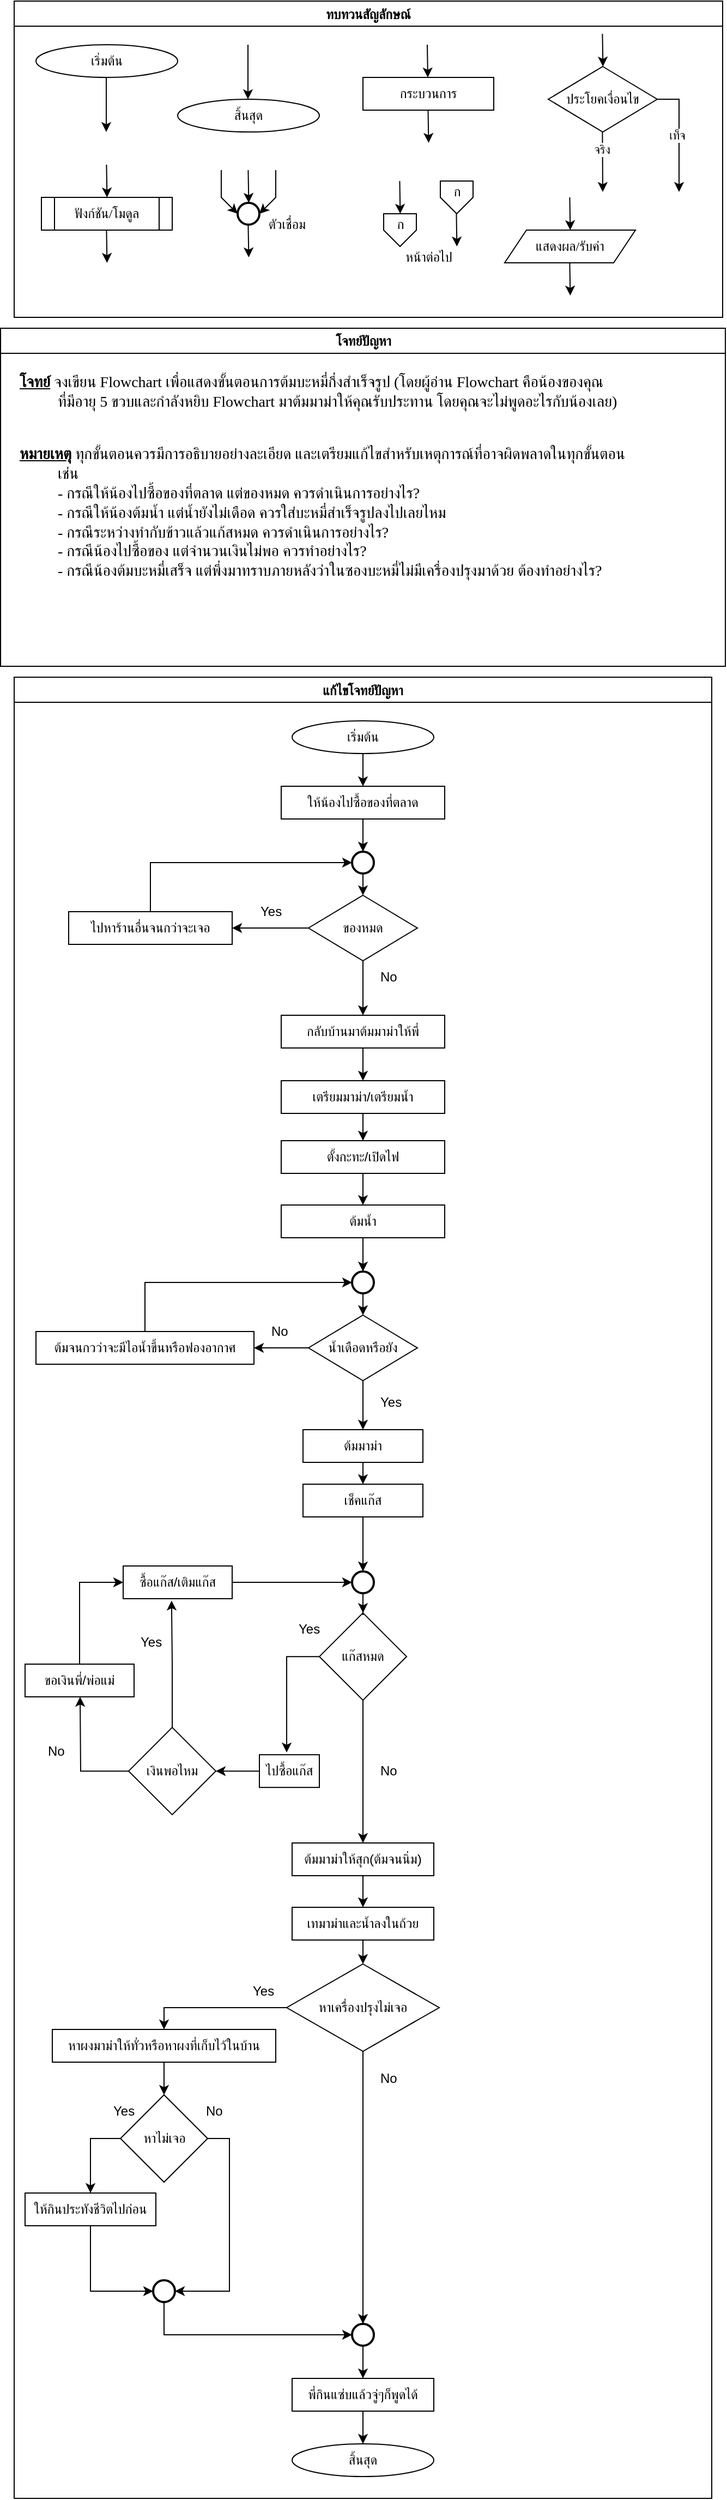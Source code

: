 <mxfile version="27.1.4">
  <diagram id="C5RBs43oDa-KdzZeNtuy" name="Page-1">
    <mxGraphModel dx="2316" dy="753" grid="1" gridSize="10" guides="1" tooltips="1" connect="1" arrows="1" fold="1" page="1" pageScale="1" pageWidth="827" pageHeight="1169" math="0" shadow="0">
      <root>
        <mxCell id="WIyWlLk6GJQsqaUBKTNV-0" />
        <mxCell id="WIyWlLk6GJQsqaUBKTNV-1" parent="WIyWlLk6GJQsqaUBKTNV-0" />
        <mxCell id="M7CGMbNuYNeq0SnUNNgH-6" value="ทบทวนสัญลักษณ์" style="swimlane;fontFamily=Sarabun;fontSource=https%3A%2F%2Ffonts.googleapis.com%2Fcss%3Ffamily%3DSarabun;" parent="WIyWlLk6GJQsqaUBKTNV-1" vertex="1">
          <mxGeometry x="-720" y="20" width="650" height="290" as="geometry" />
        </mxCell>
        <mxCell id="M7CGMbNuYNeq0SnUNNgH-2" value="&lt;font data-font-src=&quot;https://fonts.googleapis.com/css?family=Sarabun&quot; face=&quot;Sarabun&quot;&gt;เริ่มต้น&lt;/font&gt;" style="ellipse;whiteSpace=wrap;html=1;" parent="M7CGMbNuYNeq0SnUNNgH-6" vertex="1">
          <mxGeometry x="20" y="40" width="130" height="30" as="geometry" />
        </mxCell>
        <mxCell id="M7CGMbNuYNeq0SnUNNgH-5" value="" style="endArrow=classic;html=1;rounded=0;" parent="M7CGMbNuYNeq0SnUNNgH-6" edge="1">
          <mxGeometry width="50" height="50" relative="1" as="geometry">
            <mxPoint x="84.5" y="70" as="sourcePoint" />
            <mxPoint x="84.5" y="120" as="targetPoint" />
          </mxGeometry>
        </mxCell>
        <mxCell id="M7CGMbNuYNeq0SnUNNgH-3" value="&lt;font face=&quot;Sarabun&quot;&gt;สิ้นสุด&lt;/font&gt;" style="ellipse;whiteSpace=wrap;html=1;" parent="M7CGMbNuYNeq0SnUNNgH-6" vertex="1">
          <mxGeometry x="150" y="90" width="130" height="30" as="geometry" />
        </mxCell>
        <mxCell id="M7CGMbNuYNeq0SnUNNgH-4" value="" style="endArrow=classic;html=1;rounded=0;" parent="M7CGMbNuYNeq0SnUNNgH-6" edge="1">
          <mxGeometry width="50" height="50" relative="1" as="geometry">
            <mxPoint x="214.5" y="40" as="sourcePoint" />
            <mxPoint x="214.5" y="90" as="targetPoint" />
          </mxGeometry>
        </mxCell>
        <mxCell id="mvioNwK95yMqdUQ73LqQ-0" value="กระบวนการ" style="rounded=0;whiteSpace=wrap;html=1;fontFamily=Sarabun;fontSource=https%3A%2F%2Ffonts.googleapis.com%2Fcss%3Ffamily%3DSarabun;" parent="M7CGMbNuYNeq0SnUNNgH-6" vertex="1">
          <mxGeometry x="320" y="70" width="120" height="30" as="geometry" />
        </mxCell>
        <mxCell id="mvioNwK95yMqdUQ73LqQ-1" value="" style="endArrow=classic;html=1;rounded=0;" parent="M7CGMbNuYNeq0SnUNNgH-6" edge="1">
          <mxGeometry width="50" height="50" relative="1" as="geometry">
            <mxPoint x="379" y="40" as="sourcePoint" />
            <mxPoint x="379.5" y="70" as="targetPoint" />
          </mxGeometry>
        </mxCell>
        <mxCell id="mvioNwK95yMqdUQ73LqQ-2" value="" style="endArrow=classic;html=1;rounded=0;" parent="M7CGMbNuYNeq0SnUNNgH-6" edge="1">
          <mxGeometry width="50" height="50" relative="1" as="geometry">
            <mxPoint x="379.75" y="100" as="sourcePoint" />
            <mxPoint x="380.25" y="130" as="targetPoint" />
          </mxGeometry>
        </mxCell>
        <mxCell id="mvioNwK95yMqdUQ73LqQ-3" value="ประโยคเงื่อนไข" style="rhombus;whiteSpace=wrap;html=1;fontFamily=Sarabun;fontSource=https%3A%2F%2Ffonts.googleapis.com%2Fcss%3Ffamily%3DSarabun;" parent="M7CGMbNuYNeq0SnUNNgH-6" vertex="1">
          <mxGeometry x="490" y="60" width="100" height="60" as="geometry" />
        </mxCell>
        <mxCell id="mvioNwK95yMqdUQ73LqQ-4" value="" style="endArrow=classic;html=1;rounded=0;" parent="M7CGMbNuYNeq0SnUNNgH-6" edge="1">
          <mxGeometry width="50" height="50" relative="1" as="geometry">
            <mxPoint x="539.71" y="30" as="sourcePoint" />
            <mxPoint x="540.21" y="60" as="targetPoint" />
          </mxGeometry>
        </mxCell>
        <mxCell id="mvioNwK95yMqdUQ73LqQ-5" value="" style="endArrow=classic;html=1;rounded=0;" parent="M7CGMbNuYNeq0SnUNNgH-6" edge="1">
          <mxGeometry width="50" height="50" relative="1" as="geometry">
            <mxPoint x="539.71" y="120" as="sourcePoint" />
            <mxPoint x="540" y="175" as="targetPoint" />
          </mxGeometry>
        </mxCell>
        <mxCell id="mvioNwK95yMqdUQ73LqQ-7" value="จริง" style="edgeLabel;html=1;align=center;verticalAlign=middle;resizable=0;points=[];fontFamily=Sarabun;fontSource=https%3A%2F%2Ffonts.googleapis.com%2Fcss%3Ffamily%3DSarabun;" parent="mvioNwK95yMqdUQ73LqQ-5" vertex="1" connectable="0">
          <mxGeometry x="-0.414" y="-1" relative="1" as="geometry">
            <mxPoint as="offset" />
          </mxGeometry>
        </mxCell>
        <mxCell id="mvioNwK95yMqdUQ73LqQ-6" value="" style="endArrow=classic;html=1;rounded=0;exitX=1;exitY=0.5;exitDx=0;exitDy=0;" parent="M7CGMbNuYNeq0SnUNNgH-6" source="mvioNwK95yMqdUQ73LqQ-3" edge="1">
          <mxGeometry width="50" height="50" relative="1" as="geometry">
            <mxPoint x="620" y="95" as="sourcePoint" />
            <mxPoint x="610" y="175" as="targetPoint" />
            <Array as="points">
              <mxPoint x="610" y="90" />
            </Array>
          </mxGeometry>
        </mxCell>
        <mxCell id="mvioNwK95yMqdUQ73LqQ-8" value="&lt;font data-font-src=&quot;https://fonts.googleapis.com/css?family=Sarabun&quot; face=&quot;Sarabun&quot;&gt;เท็จ&lt;/font&gt;" style="edgeLabel;html=1;align=center;verticalAlign=middle;resizable=0;points=[];" parent="mvioNwK95yMqdUQ73LqQ-6" vertex="1" connectable="0">
          <mxGeometry x="-0.002" y="-2" relative="1" as="geometry">
            <mxPoint as="offset" />
          </mxGeometry>
        </mxCell>
        <mxCell id="mvioNwK95yMqdUQ73LqQ-9" value="&lt;font data-font-src=&quot;https://fonts.googleapis.com/css?family=Sarabun&quot; face=&quot;Sarabun&quot;&gt;ฟังก์ชัน/โมดูล&lt;/font&gt;" style="shape=process;whiteSpace=wrap;html=1;backgroundOutline=1;" parent="M7CGMbNuYNeq0SnUNNgH-6" vertex="1">
          <mxGeometry x="25" y="180" width="120" height="30" as="geometry" />
        </mxCell>
        <mxCell id="mvioNwK95yMqdUQ73LqQ-11" value="" style="endArrow=classic;html=1;rounded=0;" parent="M7CGMbNuYNeq0SnUNNgH-6" edge="1">
          <mxGeometry width="50" height="50" relative="1" as="geometry">
            <mxPoint x="84.71" y="150" as="sourcePoint" />
            <mxPoint x="85.21" y="180" as="targetPoint" />
          </mxGeometry>
        </mxCell>
        <mxCell id="mvioNwK95yMqdUQ73LqQ-12" value="" style="endArrow=classic;html=1;rounded=0;" parent="M7CGMbNuYNeq0SnUNNgH-6" edge="1">
          <mxGeometry width="50" height="50" relative="1" as="geometry">
            <mxPoint x="84.71" y="210" as="sourcePoint" />
            <mxPoint x="85.21" y="240" as="targetPoint" />
          </mxGeometry>
        </mxCell>
        <mxCell id="mvioNwK95yMqdUQ73LqQ-13" value="" style="strokeWidth=2;html=1;shape=mxgraph.flowchart.start_2;whiteSpace=wrap;" parent="M7CGMbNuYNeq0SnUNNgH-6" vertex="1">
          <mxGeometry x="205" y="185" width="20" height="20" as="geometry" />
        </mxCell>
        <mxCell id="mvioNwK95yMqdUQ73LqQ-16" value="" style="endArrow=classic;html=1;rounded=0;" parent="M7CGMbNuYNeq0SnUNNgH-6" edge="1">
          <mxGeometry width="50" height="50" relative="1" as="geometry">
            <mxPoint x="214.71" y="155" as="sourcePoint" />
            <mxPoint x="215.21" y="185" as="targetPoint" />
          </mxGeometry>
        </mxCell>
        <mxCell id="mvioNwK95yMqdUQ73LqQ-17" value="" style="endArrow=classic;html=1;rounded=0;entryX=0;entryY=0.5;entryDx=0;entryDy=0;entryPerimeter=0;" parent="M7CGMbNuYNeq0SnUNNgH-6" target="mvioNwK95yMqdUQ73LqQ-13" edge="1">
          <mxGeometry width="50" height="50" relative="1" as="geometry">
            <mxPoint x="190.0" y="155" as="sourcePoint" />
            <mxPoint x="190.5" y="185" as="targetPoint" />
            <Array as="points">
              <mxPoint x="190" y="180" />
            </Array>
          </mxGeometry>
        </mxCell>
        <mxCell id="mvioNwK95yMqdUQ73LqQ-18" value="" style="endArrow=classic;html=1;rounded=0;entryX=1;entryY=0.5;entryDx=0;entryDy=0;entryPerimeter=0;" parent="M7CGMbNuYNeq0SnUNNgH-6" target="mvioNwK95yMqdUQ73LqQ-13" edge="1">
          <mxGeometry width="50" height="50" relative="1" as="geometry">
            <mxPoint x="240.0" y="155" as="sourcePoint" />
            <mxPoint x="240.5" y="185" as="targetPoint" />
            <Array as="points">
              <mxPoint x="240" y="180" />
            </Array>
          </mxGeometry>
        </mxCell>
        <mxCell id="mvioNwK95yMqdUQ73LqQ-19" value="" style="endArrow=classic;html=1;rounded=0;" parent="M7CGMbNuYNeq0SnUNNgH-6" edge="1">
          <mxGeometry width="50" height="50" relative="1" as="geometry">
            <mxPoint x="214.71" y="205" as="sourcePoint" />
            <mxPoint x="215.21" y="235" as="targetPoint" />
          </mxGeometry>
        </mxCell>
        <mxCell id="mvioNwK95yMqdUQ73LqQ-20" value="&lt;font data-font-src=&quot;https://fonts.googleapis.com/css?family=Sarabun&quot; face=&quot;Sarabun&quot;&gt;ตัวเชื่อม&lt;/font&gt;" style="text;html=1;align=center;verticalAlign=middle;resizable=0;points=[];autosize=1;strokeColor=none;fillColor=none;" parent="M7CGMbNuYNeq0SnUNNgH-6" vertex="1">
          <mxGeometry x="220" y="190" width="60" height="30" as="geometry" />
        </mxCell>
        <mxCell id="mvioNwK95yMqdUQ73LqQ-25" value="" style="endArrow=classic;html=1;rounded=0;" parent="M7CGMbNuYNeq0SnUNNgH-6" edge="1">
          <mxGeometry width="50" height="50" relative="1" as="geometry">
            <mxPoint x="353.71" y="165" as="sourcePoint" />
            <mxPoint x="354.21" y="195" as="targetPoint" />
          </mxGeometry>
        </mxCell>
        <mxCell id="mvioNwK95yMqdUQ73LqQ-21" value="" style="verticalLabelPosition=bottom;verticalAlign=top;html=1;shape=offPageConnector;rounded=0;size=0.5;" parent="M7CGMbNuYNeq0SnUNNgH-6" vertex="1">
          <mxGeometry x="339" y="195" width="30" height="30" as="geometry" />
        </mxCell>
        <mxCell id="mvioNwK95yMqdUQ73LqQ-26" value="" style="endArrow=classic;html=1;rounded=0;" parent="M7CGMbNuYNeq0SnUNNgH-6" edge="1">
          <mxGeometry width="50" height="50" relative="1" as="geometry">
            <mxPoint x="405.71" y="195" as="sourcePoint" />
            <mxPoint x="406.21" y="225" as="targetPoint" />
          </mxGeometry>
        </mxCell>
        <mxCell id="mvioNwK95yMqdUQ73LqQ-27" value="" style="verticalLabelPosition=bottom;verticalAlign=top;html=1;shape=offPageConnector;rounded=0;size=0.5;" parent="M7CGMbNuYNeq0SnUNNgH-6" vertex="1">
          <mxGeometry x="391" y="165" width="30" height="30" as="geometry" />
        </mxCell>
        <mxCell id="mvioNwK95yMqdUQ73LqQ-28" value="หน้าต่อไป" style="text;html=1;align=center;verticalAlign=middle;resizable=0;points=[];autosize=1;strokeColor=none;fillColor=none;fontFamily=Sarabun;fontSource=https%3A%2F%2Ffonts.googleapis.com%2Fcss%3Ffamily%3DSarabun;" parent="M7CGMbNuYNeq0SnUNNgH-6" vertex="1">
          <mxGeometry x="345" y="220" width="70" height="30" as="geometry" />
        </mxCell>
        <mxCell id="mvioNwK95yMqdUQ73LqQ-29" value="ก" style="text;html=1;align=center;verticalAlign=middle;resizable=0;points=[];autosize=1;strokeColor=none;fillColor=none;fontFamily=Sarabun;fontSource=https%3A%2F%2Ffonts.googleapis.com%2Fcss%3Ffamily%3DSarabun;" parent="M7CGMbNuYNeq0SnUNNgH-6" vertex="1">
          <mxGeometry x="339" y="190" width="30" height="30" as="geometry" />
        </mxCell>
        <mxCell id="mvioNwK95yMqdUQ73LqQ-30" value="ก" style="text;html=1;align=center;verticalAlign=middle;resizable=0;points=[];autosize=1;strokeColor=none;fillColor=none;fontFamily=Sarabun;fontSource=https%3A%2F%2Ffonts.googleapis.com%2Fcss%3Ffamily%3DSarabun;" parent="M7CGMbNuYNeq0SnUNNgH-6" vertex="1">
          <mxGeometry x="391" y="160" width="30" height="30" as="geometry" />
        </mxCell>
        <mxCell id="mvioNwK95yMqdUQ73LqQ-32" value="แสดงผล/รับค่า" style="shape=parallelogram;perimeter=parallelogramPerimeter;whiteSpace=wrap;html=1;fixedSize=1;fontFamily=Sarabun;fontSource=https%3A%2F%2Ffonts.googleapis.com%2Fcss%3Ffamily%3DSarabun;" parent="M7CGMbNuYNeq0SnUNNgH-6" vertex="1">
          <mxGeometry x="450" y="210" width="120" height="30" as="geometry" />
        </mxCell>
        <mxCell id="mvioNwK95yMqdUQ73LqQ-33" value="" style="endArrow=classic;html=1;rounded=0;" parent="M7CGMbNuYNeq0SnUNNgH-6" edge="1">
          <mxGeometry width="50" height="50" relative="1" as="geometry">
            <mxPoint x="509.71" y="180" as="sourcePoint" />
            <mxPoint x="510.21" y="210" as="targetPoint" />
          </mxGeometry>
        </mxCell>
        <mxCell id="mvioNwK95yMqdUQ73LqQ-34" value="" style="endArrow=classic;html=1;rounded=0;" parent="M7CGMbNuYNeq0SnUNNgH-6" edge="1">
          <mxGeometry width="50" height="50" relative="1" as="geometry">
            <mxPoint x="509.71" y="240" as="sourcePoint" />
            <mxPoint x="510.21" y="270" as="targetPoint" />
          </mxGeometry>
        </mxCell>
        <mxCell id="mvioNwK95yMqdUQ73LqQ-36" value="แก้ไขโจทย์ปัญหา" style="swimlane;fontFamily=Sarabun;fontSource=https%3A%2F%2Ffonts.googleapis.com%2Fcss%3Ffamily%3DSarabun;" parent="WIyWlLk6GJQsqaUBKTNV-1" vertex="1">
          <mxGeometry x="-720" y="640" width="640" height="1670" as="geometry">
            <mxRectangle x="-720" y="640" width="120" height="30" as="alternateBounds" />
          </mxGeometry>
        </mxCell>
        <mxCell id="qrl9NL0kUgGy5YtW4LUO-10" style="edgeStyle=orthogonalEdgeStyle;rounded=0;orthogonalLoop=1;jettySize=auto;html=1;exitX=0.5;exitY=1;exitDx=0;exitDy=0;entryX=0.5;entryY=0;entryDx=0;entryDy=0;" edge="1" parent="mvioNwK95yMqdUQ73LqQ-36" source="mvioNwK95yMqdUQ73LqQ-35" target="qrl9NL0kUgGy5YtW4LUO-2">
          <mxGeometry relative="1" as="geometry" />
        </mxCell>
        <mxCell id="mvioNwK95yMqdUQ73LqQ-35" value="&lt;font data-font-src=&quot;https://fonts.googleapis.com/css?family=Sarabun&quot; face=&quot;Sarabun&quot;&gt;เริ่มต้น&lt;/font&gt;" style="ellipse;whiteSpace=wrap;html=1;" parent="mvioNwK95yMqdUQ73LqQ-36" vertex="1">
          <mxGeometry x="255" y="40" width="130" height="30" as="geometry" />
        </mxCell>
        <mxCell id="mvioNwK95yMqdUQ73LqQ-69" value="&lt;font face=&quot;Sarabun&quot;&gt;สิ้นสุด&lt;/font&gt;" style="ellipse;whiteSpace=wrap;html=1;" parent="mvioNwK95yMqdUQ73LqQ-36" vertex="1">
          <mxGeometry x="255" y="1620" width="130" height="30" as="geometry" />
        </mxCell>
        <mxCell id="qrl9NL0kUgGy5YtW4LUO-7" style="edgeStyle=orthogonalEdgeStyle;rounded=0;orthogonalLoop=1;jettySize=auto;html=1;exitX=0;exitY=0.5;exitDx=0;exitDy=0;entryX=1;entryY=0.5;entryDx=0;entryDy=0;" edge="1" parent="mvioNwK95yMqdUQ73LqQ-36" source="qrl9NL0kUgGy5YtW4LUO-1" target="qrl9NL0kUgGy5YtW4LUO-6">
          <mxGeometry relative="1" as="geometry" />
        </mxCell>
        <mxCell id="qrl9NL0kUgGy5YtW4LUO-12" style="edgeStyle=orthogonalEdgeStyle;rounded=0;orthogonalLoop=1;jettySize=auto;html=1;exitX=0.5;exitY=1;exitDx=0;exitDy=0;entryX=0.5;entryY=0;entryDx=0;entryDy=0;" edge="1" parent="mvioNwK95yMqdUQ73LqQ-36" source="qrl9NL0kUgGy5YtW4LUO-1" target="qrl9NL0kUgGy5YtW4LUO-16">
          <mxGeometry relative="1" as="geometry">
            <mxPoint x="440" y="230" as="targetPoint" />
            <mxPoint x="370" y="229.74" as="sourcePoint" />
          </mxGeometry>
        </mxCell>
        <mxCell id="qrl9NL0kUgGy5YtW4LUO-1" value="ของหมด" style="rhombus;whiteSpace=wrap;html=1;fontFamily=Sarabun;fontSource=https%3A%2F%2Ffonts.googleapis.com%2Fcss%3Ffamily%3DSarabun;" vertex="1" parent="mvioNwK95yMqdUQ73LqQ-36">
          <mxGeometry x="270" y="200" width="100" height="60" as="geometry" />
        </mxCell>
        <mxCell id="qrl9NL0kUgGy5YtW4LUO-2" value="&lt;span style=&quot;font-family: Helvetica;&quot;&gt;ให้น้องไปซื้อของที่ตลาด&lt;/span&gt;" style="rounded=0;whiteSpace=wrap;html=1;fontFamily=Sarabun;fontSource=https%3A%2F%2Ffonts.googleapis.com%2Fcss%3Ffamily%3DSarabun;" vertex="1" parent="mvioNwK95yMqdUQ73LqQ-36">
          <mxGeometry x="245" y="100" width="150" height="30" as="geometry" />
        </mxCell>
        <mxCell id="qrl9NL0kUgGy5YtW4LUO-6" value="&lt;span style=&quot;font-family: Helvetica;&quot;&gt;ไปหาร้านอื่นจนกว่าจะเจอ&lt;/span&gt;" style="rounded=0;whiteSpace=wrap;html=1;fontFamily=Sarabun;fontSource=https%3A%2F%2Ffonts.googleapis.com%2Fcss%3Ffamily%3DSarabun;" vertex="1" parent="mvioNwK95yMqdUQ73LqQ-36">
          <mxGeometry x="50" y="215" width="150" height="30" as="geometry" />
        </mxCell>
        <mxCell id="qrl9NL0kUgGy5YtW4LUO-11" style="edgeStyle=orthogonalEdgeStyle;rounded=0;orthogonalLoop=1;jettySize=auto;html=1;exitX=0.5;exitY=1;exitDx=0;exitDy=0;exitPerimeter=0;entryX=0.5;entryY=0;entryDx=0;entryDy=0;" edge="1" parent="mvioNwK95yMqdUQ73LqQ-36" source="qrl9NL0kUgGy5YtW4LUO-4" target="qrl9NL0kUgGy5YtW4LUO-1">
          <mxGeometry relative="1" as="geometry" />
        </mxCell>
        <mxCell id="qrl9NL0kUgGy5YtW4LUO-4" value="" style="strokeWidth=2;html=1;shape=mxgraph.flowchart.start_2;whiteSpace=wrap;" vertex="1" parent="mvioNwK95yMqdUQ73LqQ-36">
          <mxGeometry x="310" y="160" width="20" height="20" as="geometry" />
        </mxCell>
        <mxCell id="qrl9NL0kUgGy5YtW4LUO-8" style="edgeStyle=orthogonalEdgeStyle;rounded=0;orthogonalLoop=1;jettySize=auto;html=1;exitX=0.5;exitY=0;exitDx=0;exitDy=0;entryX=0;entryY=0.5;entryDx=0;entryDy=0;entryPerimeter=0;" edge="1" parent="mvioNwK95yMqdUQ73LqQ-36" source="qrl9NL0kUgGy5YtW4LUO-6" target="qrl9NL0kUgGy5YtW4LUO-4">
          <mxGeometry relative="1" as="geometry" />
        </mxCell>
        <mxCell id="qrl9NL0kUgGy5YtW4LUO-9" style="edgeStyle=orthogonalEdgeStyle;rounded=0;orthogonalLoop=1;jettySize=auto;html=1;exitX=0.5;exitY=1;exitDx=0;exitDy=0;entryX=0.5;entryY=0;entryDx=0;entryDy=0;entryPerimeter=0;" edge="1" parent="mvioNwK95yMqdUQ73LqQ-36" source="qrl9NL0kUgGy5YtW4LUO-2" target="qrl9NL0kUgGy5YtW4LUO-4">
          <mxGeometry relative="1" as="geometry" />
        </mxCell>
        <mxCell id="qrl9NL0kUgGy5YtW4LUO-13" value="Yes" style="text;strokeColor=none;fillColor=none;align=left;verticalAlign=middle;spacingLeft=4;spacingRight=4;overflow=hidden;points=[[0,0.5],[1,0.5]];portConstraint=eastwest;rotatable=0;whiteSpace=wrap;html=1;" vertex="1" parent="mvioNwK95yMqdUQ73LqQ-36">
          <mxGeometry x="220" y="200" width="80" height="30" as="geometry" />
        </mxCell>
        <mxCell id="qrl9NL0kUgGy5YtW4LUO-14" value="No" style="text;strokeColor=none;fillColor=none;align=left;verticalAlign=middle;spacingLeft=4;spacingRight=4;overflow=hidden;points=[[0,0.5],[1,0.5]];portConstraint=eastwest;rotatable=0;whiteSpace=wrap;html=1;" vertex="1" parent="mvioNwK95yMqdUQ73LqQ-36">
          <mxGeometry x="330" y="260" width="80" height="30" as="geometry" />
        </mxCell>
        <mxCell id="qrl9NL0kUgGy5YtW4LUO-43" style="edgeStyle=orthogonalEdgeStyle;rounded=0;orthogonalLoop=1;jettySize=auto;html=1;entryX=0.5;entryY=0;entryDx=0;entryDy=0;" edge="1" parent="mvioNwK95yMqdUQ73LqQ-36" source="qrl9NL0kUgGy5YtW4LUO-16" target="qrl9NL0kUgGy5YtW4LUO-20">
          <mxGeometry relative="1" as="geometry" />
        </mxCell>
        <mxCell id="qrl9NL0kUgGy5YtW4LUO-16" value="&lt;font face=&quot;Helvetica&quot;&gt;กลับบ้านมาต้มมาม่าให้พี่&lt;/font&gt;" style="rounded=0;whiteSpace=wrap;html=1;fontFamily=Sarabun;fontSource=https%3A%2F%2Ffonts.googleapis.com%2Fcss%3Ffamily%3DSarabun;" vertex="1" parent="mvioNwK95yMqdUQ73LqQ-36">
          <mxGeometry x="245" y="310" width="150" height="30" as="geometry" />
        </mxCell>
        <mxCell id="qrl9NL0kUgGy5YtW4LUO-27" style="edgeStyle=orthogonalEdgeStyle;rounded=0;orthogonalLoop=1;jettySize=auto;html=1;exitX=0.5;exitY=1;exitDx=0;exitDy=0;entryX=0.5;entryY=0;entryDx=0;entryDy=0;" edge="1" parent="mvioNwK95yMqdUQ73LqQ-36" source="qrl9NL0kUgGy5YtW4LUO-20" target="qrl9NL0kUgGy5YtW4LUO-22">
          <mxGeometry relative="1" as="geometry">
            <mxPoint x="320" y="420" as="targetPoint" />
          </mxGeometry>
        </mxCell>
        <mxCell id="qrl9NL0kUgGy5YtW4LUO-20" value="&lt;span style=&quot;font-family: Helvetica;&quot;&gt;เตรียมมาม่า/&lt;/span&gt;&lt;span style=&quot;font-family: Helvetica;&quot;&gt;เตรียมน้ำ&lt;/span&gt;" style="rounded=0;whiteSpace=wrap;html=1;fontFamily=Sarabun;fontSource=https%3A%2F%2Ffonts.googleapis.com%2Fcss%3Ffamily%3DSarabun;" vertex="1" parent="mvioNwK95yMqdUQ73LqQ-36">
          <mxGeometry x="245" y="370" width="150" height="30" as="geometry" />
        </mxCell>
        <mxCell id="qrl9NL0kUgGy5YtW4LUO-29" style="edgeStyle=orthogonalEdgeStyle;rounded=0;orthogonalLoop=1;jettySize=auto;html=1;entryX=0.5;entryY=0;entryDx=0;entryDy=0;" edge="1" parent="mvioNwK95yMqdUQ73LqQ-36" source="qrl9NL0kUgGy5YtW4LUO-22">
          <mxGeometry relative="1" as="geometry">
            <mxPoint x="320" y="484" as="targetPoint" />
          </mxGeometry>
        </mxCell>
        <mxCell id="qrl9NL0kUgGy5YtW4LUO-22" value="&lt;span style=&quot;font-family: Helvetica;&quot;&gt;ตั้งกะทะ/&lt;/span&gt;&lt;span style=&quot;font-family: Helvetica;&quot;&gt;เปิดไฟ&lt;/span&gt;" style="rounded=0;whiteSpace=wrap;html=1;fontFamily=Sarabun;fontSource=https%3A%2F%2Ffonts.googleapis.com%2Fcss%3Ffamily%3DSarabun;" vertex="1" parent="mvioNwK95yMqdUQ73LqQ-36">
          <mxGeometry x="245" y="425" width="150" height="30" as="geometry" />
        </mxCell>
        <mxCell id="qrl9NL0kUgGy5YtW4LUO-40" style="edgeStyle=orthogonalEdgeStyle;rounded=0;orthogonalLoop=1;jettySize=auto;html=1;entryX=1;entryY=0.5;entryDx=0;entryDy=0;" edge="1" parent="mvioNwK95yMqdUQ73LqQ-36" source="qrl9NL0kUgGy5YtW4LUO-24" target="qrl9NL0kUgGy5YtW4LUO-39">
          <mxGeometry relative="1" as="geometry" />
        </mxCell>
        <mxCell id="qrl9NL0kUgGy5YtW4LUO-45" style="edgeStyle=orthogonalEdgeStyle;rounded=0;orthogonalLoop=1;jettySize=auto;html=1;exitX=0.5;exitY=1;exitDx=0;exitDy=0;entryX=0.5;entryY=0;entryDx=0;entryDy=0;" edge="1" parent="mvioNwK95yMqdUQ73LqQ-36" source="qrl9NL0kUgGy5YtW4LUO-24" target="qrl9NL0kUgGy5YtW4LUO-44">
          <mxGeometry relative="1" as="geometry" />
        </mxCell>
        <mxCell id="qrl9NL0kUgGy5YtW4LUO-24" value="น้ำเดือดหรือยัง" style="rhombus;whiteSpace=wrap;html=1;fontFamily=Sarabun;fontSource=https%3A%2F%2Ffonts.googleapis.com%2Fcss%3Ffamily%3DSarabun;" vertex="1" parent="mvioNwK95yMqdUQ73LqQ-36">
          <mxGeometry x="270" y="585" width="100" height="60" as="geometry" />
        </mxCell>
        <mxCell id="qrl9NL0kUgGy5YtW4LUO-25" value="&lt;span style=&quot;font-family: Helvetica;&quot;&gt;ต้มน้ำ&lt;/span&gt;" style="rounded=0;whiteSpace=wrap;html=1;fontFamily=Sarabun;fontSource=https%3A%2F%2Ffonts.googleapis.com%2Fcss%3Ffamily%3DSarabun;" vertex="1" parent="mvioNwK95yMqdUQ73LqQ-36">
          <mxGeometry x="245" y="484" width="150" height="30" as="geometry" />
        </mxCell>
        <mxCell id="qrl9NL0kUgGy5YtW4LUO-34" style="edgeStyle=orthogonalEdgeStyle;rounded=0;orthogonalLoop=1;jettySize=auto;html=1;exitX=0.5;exitY=1;exitDx=0;exitDy=0;exitPerimeter=0;entryX=0.5;entryY=0;entryDx=0;entryDy=0;" edge="1" parent="mvioNwK95yMqdUQ73LqQ-36" source="qrl9NL0kUgGy5YtW4LUO-32" target="qrl9NL0kUgGy5YtW4LUO-24">
          <mxGeometry relative="1" as="geometry" />
        </mxCell>
        <mxCell id="qrl9NL0kUgGy5YtW4LUO-32" value="" style="strokeWidth=2;html=1;shape=mxgraph.flowchart.start_2;whiteSpace=wrap;" vertex="1" parent="mvioNwK95yMqdUQ73LqQ-36">
          <mxGeometry x="310" y="545" width="20" height="20" as="geometry" />
        </mxCell>
        <mxCell id="qrl9NL0kUgGy5YtW4LUO-33" style="edgeStyle=orthogonalEdgeStyle;rounded=0;orthogonalLoop=1;jettySize=auto;html=1;exitX=0.5;exitY=1;exitDx=0;exitDy=0;entryX=0.5;entryY=0;entryDx=0;entryDy=0;entryPerimeter=0;" edge="1" parent="mvioNwK95yMqdUQ73LqQ-36" source="qrl9NL0kUgGy5YtW4LUO-25" target="qrl9NL0kUgGy5YtW4LUO-32">
          <mxGeometry relative="1" as="geometry" />
        </mxCell>
        <mxCell id="qrl9NL0kUgGy5YtW4LUO-36" value="No" style="text;strokeColor=none;fillColor=none;align=left;verticalAlign=middle;spacingLeft=4;spacingRight=4;overflow=hidden;points=[[0,0.5],[1,0.5]];portConstraint=eastwest;rotatable=0;whiteSpace=wrap;html=1;" vertex="1" parent="mvioNwK95yMqdUQ73LqQ-36">
          <mxGeometry x="230" y="585" width="80" height="30" as="geometry" />
        </mxCell>
        <mxCell id="qrl9NL0kUgGy5YtW4LUO-41" style="edgeStyle=orthogonalEdgeStyle;rounded=0;orthogonalLoop=1;jettySize=auto;html=1;entryX=0;entryY=0.5;entryDx=0;entryDy=0;entryPerimeter=0;" edge="1" parent="mvioNwK95yMqdUQ73LqQ-36" source="qrl9NL0kUgGy5YtW4LUO-39" target="qrl9NL0kUgGy5YtW4LUO-32">
          <mxGeometry relative="1" as="geometry">
            <mxPoint x="120" y="580" as="targetPoint" />
            <Array as="points">
              <mxPoint x="120" y="600" />
            </Array>
          </mxGeometry>
        </mxCell>
        <mxCell id="qrl9NL0kUgGy5YtW4LUO-39" value="&lt;span style=&quot;font-family: Helvetica;&quot;&gt;ต้มจนกวว่าจะมีไอน้ำขึ้นหรือฟองอากาศ&lt;/span&gt;" style="rounded=0;whiteSpace=wrap;html=1;fontFamily=Sarabun;fontSource=https%3A%2F%2Ffonts.googleapis.com%2Fcss%3Ffamily%3DSarabun;" vertex="1" parent="mvioNwK95yMqdUQ73LqQ-36">
          <mxGeometry x="20" y="600" width="200" height="30" as="geometry" />
        </mxCell>
        <mxCell id="qrl9NL0kUgGy5YtW4LUO-37" value="Yes" style="text;strokeColor=none;fillColor=none;align=left;verticalAlign=middle;spacingLeft=4;spacingRight=4;overflow=hidden;points=[[0,0.5],[1,0.5]];portConstraint=eastwest;rotatable=0;whiteSpace=wrap;html=1;" vertex="1" parent="mvioNwK95yMqdUQ73LqQ-36">
          <mxGeometry x="330" y="650" width="80" height="30" as="geometry" />
        </mxCell>
        <mxCell id="qrl9NL0kUgGy5YtW4LUO-44" value="&lt;span style=&quot;font-family: Helvetica;&quot;&gt;ต้มมาม่า&lt;/span&gt;" style="rounded=0;whiteSpace=wrap;html=1;fontFamily=Sarabun;fontSource=https%3A%2F%2Ffonts.googleapis.com%2Fcss%3Ffamily%3DSarabun;" vertex="1" parent="mvioNwK95yMqdUQ73LqQ-36">
          <mxGeometry x="265" y="690" width="110" height="30" as="geometry" />
        </mxCell>
        <mxCell id="qrl9NL0kUgGy5YtW4LUO-50" style="edgeStyle=orthogonalEdgeStyle;rounded=0;orthogonalLoop=1;jettySize=auto;html=1;entryX=0.5;entryY=0;entryDx=0;entryDy=0;entryPerimeter=0;" edge="1" parent="mvioNwK95yMqdUQ73LqQ-36" source="qrl9NL0kUgGy5YtW4LUO-44">
          <mxGeometry relative="1" as="geometry">
            <mxPoint x="320" y="740" as="targetPoint" />
          </mxGeometry>
        </mxCell>
        <mxCell id="qrl9NL0kUgGy5YtW4LUO-83" style="edgeStyle=orthogonalEdgeStyle;rounded=0;orthogonalLoop=1;jettySize=auto;html=1;entryX=1;entryY=0.5;entryDx=0;entryDy=0;" edge="1" parent="mvioNwK95yMqdUQ73LqQ-36" source="qrl9NL0kUgGy5YtW4LUO-53" target="qrl9NL0kUgGy5YtW4LUO-55">
          <mxGeometry relative="1" as="geometry" />
        </mxCell>
        <mxCell id="qrl9NL0kUgGy5YtW4LUO-53" value="&lt;span style=&quot;font-family: Helvetica;&quot;&gt;ไปซื้อแก๊ส&lt;/span&gt;" style="rounded=0;whiteSpace=wrap;html=1;fontFamily=Sarabun;fontSource=https%3A%2F%2Ffonts.googleapis.com%2Fcss%3Ffamily%3DSarabun;" vertex="1" parent="mvioNwK95yMqdUQ73LqQ-36">
          <mxGeometry x="225" y="988.08" width="55" height="30" as="geometry" />
        </mxCell>
        <mxCell id="qrl9NL0kUgGy5YtW4LUO-55" value="เงินพอไหม" style="rhombus;whiteSpace=wrap;html=1;" vertex="1" parent="mvioNwK95yMqdUQ73LqQ-36">
          <mxGeometry x="105" y="963.08" width="80" height="80" as="geometry" />
        </mxCell>
        <mxCell id="qrl9NL0kUgGy5YtW4LUO-60" value="Yes" style="text;strokeColor=none;fillColor=none;align=left;verticalAlign=middle;spacingLeft=4;spacingRight=4;overflow=hidden;points=[[0,0.5],[1,0.5]];portConstraint=eastwest;rotatable=0;whiteSpace=wrap;html=1;" vertex="1" parent="mvioNwK95yMqdUQ73LqQ-36">
          <mxGeometry x="110" y="870" width="80" height="30" as="geometry" />
        </mxCell>
        <mxCell id="qrl9NL0kUgGy5YtW4LUO-61" value="No" style="text;strokeColor=none;fillColor=none;align=left;verticalAlign=middle;spacingLeft=4;spacingRight=4;overflow=hidden;points=[[0,0.5],[1,0.5]];portConstraint=eastwest;rotatable=0;whiteSpace=wrap;html=1;" vertex="1" parent="mvioNwK95yMqdUQ73LqQ-36">
          <mxGeometry x="25" y="970" width="80" height="30" as="geometry" />
        </mxCell>
        <mxCell id="qrl9NL0kUgGy5YtW4LUO-68" style="edgeStyle=orthogonalEdgeStyle;rounded=0;orthogonalLoop=1;jettySize=auto;html=1;entryX=0;entryY=0.5;entryDx=0;entryDy=0;" edge="1" parent="mvioNwK95yMqdUQ73LqQ-36" source="qrl9NL0kUgGy5YtW4LUO-63" target="qrl9NL0kUgGy5YtW4LUO-66">
          <mxGeometry relative="1" as="geometry" />
        </mxCell>
        <mxCell id="qrl9NL0kUgGy5YtW4LUO-63" value="&lt;span style=&quot;font-family: Helvetica;&quot;&gt;ขอเงินพี่/พ่อแม่&lt;/span&gt;" style="rounded=0;whiteSpace=wrap;html=1;fontFamily=Sarabun;fontSource=https%3A%2F%2Ffonts.googleapis.com%2Fcss%3Ffamily%3DSarabun;" vertex="1" parent="mvioNwK95yMqdUQ73LqQ-36">
          <mxGeometry x="10" y="905" width="100" height="30" as="geometry" />
        </mxCell>
        <mxCell id="qrl9NL0kUgGy5YtW4LUO-64" style="edgeStyle=orthogonalEdgeStyle;rounded=0;orthogonalLoop=1;jettySize=auto;html=1;exitX=0;exitY=0.5;exitDx=0;exitDy=0;entryX=0.405;entryY=1.064;entryDx=0;entryDy=0;entryPerimeter=0;" edge="1" parent="mvioNwK95yMqdUQ73LqQ-36" source="qrl9NL0kUgGy5YtW4LUO-55">
          <mxGeometry relative="1" as="geometry">
            <mxPoint x="60.5" y="935.0" as="targetPoint" />
          </mxGeometry>
        </mxCell>
        <mxCell id="qrl9NL0kUgGy5YtW4LUO-66" value="&lt;span style=&quot;font-family: Helvetica;&quot;&gt;ซื้อแก๊ส/เติมแก๊ส&lt;/span&gt;" style="rounded=0;whiteSpace=wrap;html=1;fontFamily=Sarabun;fontSource=https%3A%2F%2Ffonts.googleapis.com%2Fcss%3Ffamily%3DSarabun;" vertex="1" parent="mvioNwK95yMqdUQ73LqQ-36">
          <mxGeometry x="100" y="815" width="100" height="30" as="geometry" />
        </mxCell>
        <mxCell id="qrl9NL0kUgGy5YtW4LUO-67" style="edgeStyle=orthogonalEdgeStyle;rounded=0;orthogonalLoop=1;jettySize=auto;html=1;entryX=0.444;entryY=1.058;entryDx=0;entryDy=0;entryPerimeter=0;" edge="1" parent="mvioNwK95yMqdUQ73LqQ-36" source="qrl9NL0kUgGy5YtW4LUO-55" target="qrl9NL0kUgGy5YtW4LUO-66">
          <mxGeometry relative="1" as="geometry" />
        </mxCell>
        <mxCell id="qrl9NL0kUgGy5YtW4LUO-73" value="&lt;span style=&quot;font-family: Helvetica;&quot;&gt;เช็คแก๊ส&lt;/span&gt;" style="rounded=0;whiteSpace=wrap;html=1;fontFamily=Sarabun;fontSource=https%3A%2F%2Ffonts.googleapis.com%2Fcss%3Ffamily%3DSarabun;" vertex="1" parent="mvioNwK95yMqdUQ73LqQ-36">
          <mxGeometry x="265" y="740" width="110" height="30" as="geometry" />
        </mxCell>
        <mxCell id="qrl9NL0kUgGy5YtW4LUO-82" style="edgeStyle=orthogonalEdgeStyle;rounded=0;orthogonalLoop=1;jettySize=auto;html=1;" edge="1" parent="mvioNwK95yMqdUQ73LqQ-36" source="qrl9NL0kUgGy5YtW4LUO-74">
          <mxGeometry relative="1" as="geometry">
            <mxPoint x="250" y="986" as="targetPoint" />
            <Array as="points">
              <mxPoint x="250" y="898" />
              <mxPoint x="250" y="986" />
            </Array>
          </mxGeometry>
        </mxCell>
        <mxCell id="qrl9NL0kUgGy5YtW4LUO-87" style="edgeStyle=orthogonalEdgeStyle;rounded=0;orthogonalLoop=1;jettySize=auto;html=1;entryX=0.5;entryY=0;entryDx=0;entryDy=0;" edge="1" parent="mvioNwK95yMqdUQ73LqQ-36" source="qrl9NL0kUgGy5YtW4LUO-74" target="qrl9NL0kUgGy5YtW4LUO-84">
          <mxGeometry relative="1" as="geometry">
            <mxPoint x="490" y="898.08" as="targetPoint" />
          </mxGeometry>
        </mxCell>
        <mxCell id="qrl9NL0kUgGy5YtW4LUO-74" value="แก๊สหมด" style="rhombus;whiteSpace=wrap;html=1;" vertex="1" parent="mvioNwK95yMqdUQ73LqQ-36">
          <mxGeometry x="280" y="858.08" width="80" height="80" as="geometry" />
        </mxCell>
        <mxCell id="qrl9NL0kUgGy5YtW4LUO-79" value="Yes" style="text;strokeColor=none;fillColor=none;align=left;verticalAlign=middle;spacingLeft=4;spacingRight=4;overflow=hidden;points=[[0,0.5],[1,0.5]];portConstraint=eastwest;rotatable=0;whiteSpace=wrap;html=1;" vertex="1" parent="mvioNwK95yMqdUQ73LqQ-36">
          <mxGeometry x="255" y="858.08" width="80" height="30" as="geometry" />
        </mxCell>
        <mxCell id="qrl9NL0kUgGy5YtW4LUO-91" style="edgeStyle=orthogonalEdgeStyle;rounded=0;orthogonalLoop=1;jettySize=auto;html=1;entryX=0.5;entryY=0;entryDx=0;entryDy=0;" edge="1" parent="mvioNwK95yMqdUQ73LqQ-36" source="qrl9NL0kUgGy5YtW4LUO-84" target="qrl9NL0kUgGy5YtW4LUO-90">
          <mxGeometry relative="1" as="geometry" />
        </mxCell>
        <mxCell id="qrl9NL0kUgGy5YtW4LUO-84" value="&lt;span style=&quot;font-family: Helvetica;&quot;&gt;ต้มมาม่าให้สุก(ต้มจนนิ่ม)&lt;/span&gt;" style="rounded=0;whiteSpace=wrap;html=1;fontFamily=Sarabun;fontSource=https%3A%2F%2Ffonts.googleapis.com%2Fcss%3Ffamily%3DSarabun;" vertex="1" parent="mvioNwK95yMqdUQ73LqQ-36">
          <mxGeometry x="255" y="1069" width="130" height="30" as="geometry" />
        </mxCell>
        <mxCell id="qrl9NL0kUgGy5YtW4LUO-88" value="No" style="text;strokeColor=none;fillColor=none;align=left;verticalAlign=middle;spacingLeft=4;spacingRight=4;overflow=hidden;points=[[0,0.5],[1,0.5]];portConstraint=eastwest;rotatable=0;whiteSpace=wrap;html=1;" vertex="1" parent="mvioNwK95yMqdUQ73LqQ-36">
          <mxGeometry x="330" y="988.08" width="80" height="30" as="geometry" />
        </mxCell>
        <mxCell id="qrl9NL0kUgGy5YtW4LUO-100" style="edgeStyle=orthogonalEdgeStyle;rounded=0;orthogonalLoop=1;jettySize=auto;html=1;exitX=0.5;exitY=1;exitDx=0;exitDy=0;entryX=0.5;entryY=0;entryDx=0;entryDy=0;" edge="1" parent="mvioNwK95yMqdUQ73LqQ-36" source="qrl9NL0kUgGy5YtW4LUO-90" target="qrl9NL0kUgGy5YtW4LUO-92">
          <mxGeometry relative="1" as="geometry" />
        </mxCell>
        <mxCell id="qrl9NL0kUgGy5YtW4LUO-90" value="&lt;span style=&quot;font-family: Helvetica;&quot;&gt;เทมาม่าและน้ำลงในถ้วย&lt;/span&gt;" style="rounded=0;whiteSpace=wrap;html=1;fontFamily=Sarabun;fontSource=https%3A%2F%2Ffonts.googleapis.com%2Fcss%3Ffamily%3DSarabun;" vertex="1" parent="mvioNwK95yMqdUQ73LqQ-36">
          <mxGeometry x="255" y="1128" width="130" height="30" as="geometry" />
        </mxCell>
        <mxCell id="qrl9NL0kUgGy5YtW4LUO-105" style="edgeStyle=orthogonalEdgeStyle;rounded=0;orthogonalLoop=1;jettySize=auto;html=1;exitX=0;exitY=0.5;exitDx=0;exitDy=0;entryX=0.5;entryY=0;entryDx=0;entryDy=0;" edge="1" parent="mvioNwK95yMqdUQ73LqQ-36" source="qrl9NL0kUgGy5YtW4LUO-92" target="qrl9NL0kUgGy5YtW4LUO-104">
          <mxGeometry relative="1" as="geometry" />
        </mxCell>
        <mxCell id="qrl9NL0kUgGy5YtW4LUO-92" value="หาเครื่องปรุงไม่เจอ" style="rhombus;whiteSpace=wrap;html=1;" vertex="1" parent="mvioNwK95yMqdUQ73LqQ-36">
          <mxGeometry x="250" y="1180" width="140" height="80" as="geometry" />
        </mxCell>
        <mxCell id="qrl9NL0kUgGy5YtW4LUO-96" style="edgeStyle=orthogonalEdgeStyle;rounded=0;orthogonalLoop=1;jettySize=auto;html=1;entryX=0.5;entryY=0;entryDx=0;entryDy=0;" edge="1" parent="mvioNwK95yMqdUQ73LqQ-36" source="qrl9NL0kUgGy5YtW4LUO-93" target="qrl9NL0kUgGy5YtW4LUO-95">
          <mxGeometry relative="1" as="geometry" />
        </mxCell>
        <mxCell id="qrl9NL0kUgGy5YtW4LUO-93" value="" style="strokeWidth=2;html=1;shape=mxgraph.flowchart.start_2;whiteSpace=wrap;" vertex="1" parent="mvioNwK95yMqdUQ73LqQ-36">
          <mxGeometry x="310" y="1510" width="20" height="20" as="geometry" />
        </mxCell>
        <mxCell id="qrl9NL0kUgGy5YtW4LUO-97" style="edgeStyle=orthogonalEdgeStyle;rounded=0;orthogonalLoop=1;jettySize=auto;html=1;" edge="1" parent="mvioNwK95yMqdUQ73LqQ-36" source="qrl9NL0kUgGy5YtW4LUO-95" target="mvioNwK95yMqdUQ73LqQ-69">
          <mxGeometry relative="1" as="geometry" />
        </mxCell>
        <mxCell id="qrl9NL0kUgGy5YtW4LUO-95" value="&lt;span style=&quot;font-family: Helvetica;&quot;&gt;พี่กินแซ่บแล้วจู่ๆก็พูดได้&lt;/span&gt;" style="rounded=0;whiteSpace=wrap;html=1;fontFamily=Sarabun;fontSource=https%3A%2F%2Ffonts.googleapis.com%2Fcss%3Ffamily%3DSarabun;" vertex="1" parent="mvioNwK95yMqdUQ73LqQ-36">
          <mxGeometry x="255" y="1560" width="130" height="30" as="geometry" />
        </mxCell>
        <mxCell id="qrl9NL0kUgGy5YtW4LUO-98" style="edgeStyle=orthogonalEdgeStyle;rounded=0;orthogonalLoop=1;jettySize=auto;html=1;entryX=0.5;entryY=0;entryDx=0;entryDy=0;entryPerimeter=0;" edge="1" parent="mvioNwK95yMqdUQ73LqQ-36" source="qrl9NL0kUgGy5YtW4LUO-92" target="qrl9NL0kUgGy5YtW4LUO-93">
          <mxGeometry relative="1" as="geometry" />
        </mxCell>
        <mxCell id="qrl9NL0kUgGy5YtW4LUO-101" value="No" style="text;strokeColor=none;fillColor=none;align=left;verticalAlign=middle;spacingLeft=4;spacingRight=4;overflow=hidden;points=[[0,0.5],[1,0.5]];portConstraint=eastwest;rotatable=0;whiteSpace=wrap;html=1;" vertex="1" parent="mvioNwK95yMqdUQ73LqQ-36">
          <mxGeometry x="330" y="1270" width="80" height="30" as="geometry" />
        </mxCell>
        <mxCell id="qrl9NL0kUgGy5YtW4LUO-102" value="Yes" style="text;strokeColor=none;fillColor=none;align=left;verticalAlign=middle;spacingLeft=4;spacingRight=4;overflow=hidden;points=[[0,0.5],[1,0.5]];portConstraint=eastwest;rotatable=0;whiteSpace=wrap;html=1;" vertex="1" parent="mvioNwK95yMqdUQ73LqQ-36">
          <mxGeometry x="212.5" y="1190" width="80" height="30" as="geometry" />
        </mxCell>
        <mxCell id="qrl9NL0kUgGy5YtW4LUO-109" style="edgeStyle=orthogonalEdgeStyle;rounded=0;orthogonalLoop=1;jettySize=auto;html=1;entryX=0.5;entryY=0;entryDx=0;entryDy=0;" edge="1" parent="mvioNwK95yMqdUQ73LqQ-36" source="qrl9NL0kUgGy5YtW4LUO-104" target="qrl9NL0kUgGy5YtW4LUO-108">
          <mxGeometry relative="1" as="geometry" />
        </mxCell>
        <mxCell id="qrl9NL0kUgGy5YtW4LUO-104" value="&lt;span style=&quot;font-family: Helvetica;&quot;&gt;หาผงมาม่าให้ทั่วหรือหาผงที่เก็บไว้ในบ้าน&lt;/span&gt;" style="rounded=0;whiteSpace=wrap;html=1;fontFamily=Sarabun;fontSource=https%3A%2F%2Ffonts.googleapis.com%2Fcss%3Ffamily%3DSarabun;" vertex="1" parent="mvioNwK95yMqdUQ73LqQ-36">
          <mxGeometry x="35" y="1240" width="205" height="30" as="geometry" />
        </mxCell>
        <mxCell id="qrl9NL0kUgGy5YtW4LUO-106" value="" style="strokeWidth=2;html=1;shape=mxgraph.flowchart.start_2;whiteSpace=wrap;" vertex="1" parent="mvioNwK95yMqdUQ73LqQ-36">
          <mxGeometry x="127.5" y="1470" width="20" height="20" as="geometry" />
        </mxCell>
        <mxCell id="qrl9NL0kUgGy5YtW4LUO-118" style="edgeStyle=orthogonalEdgeStyle;rounded=0;orthogonalLoop=1;jettySize=auto;html=1;exitX=0;exitY=0.5;exitDx=0;exitDy=0;" edge="1" parent="mvioNwK95yMqdUQ73LqQ-36" source="qrl9NL0kUgGy5YtW4LUO-108" target="qrl9NL0kUgGy5YtW4LUO-117">
          <mxGeometry relative="1" as="geometry" />
        </mxCell>
        <mxCell id="qrl9NL0kUgGy5YtW4LUO-108" value="หาไม่เจอ" style="rhombus;whiteSpace=wrap;html=1;" vertex="1" parent="mvioNwK95yMqdUQ73LqQ-36">
          <mxGeometry x="97.5" y="1300" width="80" height="80" as="geometry" />
        </mxCell>
        <mxCell id="qrl9NL0kUgGy5YtW4LUO-111" value="Yes" style="text;strokeColor=none;fillColor=none;align=left;verticalAlign=middle;spacingLeft=4;spacingRight=4;overflow=hidden;points=[[0,0.5],[1,0.5]];portConstraint=eastwest;rotatable=0;whiteSpace=wrap;html=1;" vertex="1" parent="mvioNwK95yMqdUQ73LqQ-36">
          <mxGeometry x="85" y="1300" width="80" height="30" as="geometry" />
        </mxCell>
        <mxCell id="qrl9NL0kUgGy5YtW4LUO-112" value="No" style="text;strokeColor=none;fillColor=none;align=left;verticalAlign=middle;spacingLeft=4;spacingRight=4;overflow=hidden;points=[[0,0.5],[1,0.5]];portConstraint=eastwest;rotatable=0;whiteSpace=wrap;html=1;" vertex="1" parent="mvioNwK95yMqdUQ73LqQ-36">
          <mxGeometry x="170" y="1300" width="80" height="30" as="geometry" />
        </mxCell>
        <mxCell id="qrl9NL0kUgGy5YtW4LUO-114" style="edgeStyle=orthogonalEdgeStyle;rounded=0;orthogonalLoop=1;jettySize=auto;html=1;exitX=1;exitY=0.5;exitDx=0;exitDy=0;entryX=1;entryY=0.5;entryDx=0;entryDy=0;entryPerimeter=0;" edge="1" parent="mvioNwK95yMqdUQ73LqQ-36" source="qrl9NL0kUgGy5YtW4LUO-108" target="qrl9NL0kUgGy5YtW4LUO-106">
          <mxGeometry relative="1" as="geometry" />
        </mxCell>
        <mxCell id="qrl9NL0kUgGy5YtW4LUO-116" style="edgeStyle=orthogonalEdgeStyle;rounded=0;orthogonalLoop=1;jettySize=auto;html=1;exitX=0.5;exitY=1;exitDx=0;exitDy=0;exitPerimeter=0;entryX=0;entryY=0.5;entryDx=0;entryDy=0;entryPerimeter=0;" edge="1" parent="mvioNwK95yMqdUQ73LqQ-36" source="qrl9NL0kUgGy5YtW4LUO-106" target="qrl9NL0kUgGy5YtW4LUO-93">
          <mxGeometry relative="1" as="geometry" />
        </mxCell>
        <mxCell id="qrl9NL0kUgGy5YtW4LUO-117" value="&lt;span style=&quot;font-family: Helvetica;&quot;&gt;ให้กินประทังชีวิตไปก่อน&lt;/span&gt;" style="rounded=0;whiteSpace=wrap;html=1;fontFamily=Sarabun;fontSource=https%3A%2F%2Ffonts.googleapis.com%2Fcss%3Ffamily%3DSarabun;" vertex="1" parent="mvioNwK95yMqdUQ73LqQ-36">
          <mxGeometry x="10" y="1390" width="120" height="30" as="geometry" />
        </mxCell>
        <mxCell id="qrl9NL0kUgGy5YtW4LUO-119" style="edgeStyle=orthogonalEdgeStyle;rounded=0;orthogonalLoop=1;jettySize=auto;html=1;entryX=0;entryY=0.5;entryDx=0;entryDy=0;entryPerimeter=0;" edge="1" parent="mvioNwK95yMqdUQ73LqQ-36" source="qrl9NL0kUgGy5YtW4LUO-117" target="qrl9NL0kUgGy5YtW4LUO-106">
          <mxGeometry relative="1" as="geometry" />
        </mxCell>
        <mxCell id="mvioNwK95yMqdUQ73LqQ-70" value="&lt;font data-font-src=&quot;https://fonts.googleapis.com/css?family=Sarabun&quot; face=&quot;Sarabun&quot;&gt;โจทย์ปัญหา&lt;/font&gt;" style="swimlane;whiteSpace=wrap;html=1;" parent="WIyWlLk6GJQsqaUBKTNV-1" vertex="1">
          <mxGeometry x="-732.5" y="320" width="665" height="310" as="geometry" />
        </mxCell>
        <mxCell id="mvioNwK95yMqdUQ73LqQ-71" value="&lt;p style=&quot;line-height: 120%;&quot;&gt;&lt;font data-font-src=&quot;https://fonts.googleapis.com/css?family=Sarabun&quot; face=&quot;Sarabun&quot; style=&quot;font-size: 14px;&quot;&gt;&lt;b&gt;&lt;u&gt;โจทย์&lt;/u&gt;&lt;/b&gt; จงเขียน Flowchart เพื่อแสดงขั้นตอนการต้มบะหมี่กึ่งสำเร็จรูป (โดยผู้อ่าน Flowchart คือน้องของคุณ&lt;br&gt;&amp;nbsp; &amp;nbsp; &amp;nbsp; &amp;nbsp; &amp;nbsp; ที่มีอายุ 5 ขวบและกำลังหยิบ Flowchart มาต้มมาม่าให้คุณรับประทาน โดยคุณจะไม่พูดอะไรกับน้องเลย)&lt;br&gt;&lt;/font&gt;&lt;br&gt;&lt;/p&gt;&lt;p style=&quot;line-height: 120%;&quot;&gt;&lt;font face=&quot;Sarabun&quot;&gt;&lt;b&gt;&lt;u&gt;หมายเหตุ&lt;/u&gt;&lt;/b&gt; ทุกขั้นตอนควรมีการอธิบายอย่างละเอียด และเตรียมแก้ไขสำหรับเหตุการณ์ที่อาจผิดพลาดในทุกขั้นตอน&lt;br&gt;&amp;nbsp; &amp;nbsp; &amp;nbsp; &amp;nbsp; &amp;nbsp; เช่น&lt;br&gt;&amp;nbsp; &amp;nbsp; &amp;nbsp; &amp;nbsp; &amp;nbsp; - กรณีให้น้องไปซื้อของที่ตลาด แต่ของหมด ควรดำเนินการอย่างไร?&lt;br&gt;&amp;nbsp; &amp;nbsp; &amp;nbsp; &amp;nbsp; &amp;nbsp; - กรณีให้น้องต้มน้ำ แต่น้ำยังไม่เดือด ควรใส่บะหมี่สำเร็จรูปลงไปเลยไหม&lt;br&gt;&amp;nbsp; &amp;nbsp; &amp;nbsp; &amp;nbsp; &amp;nbsp; - กรณีระหว่างทำกับข้าวแล้วแก้สหมด ควรดำเนินการอย่างไร?&lt;br&gt;&amp;nbsp; &amp;nbsp; &amp;nbsp; &amp;nbsp; &amp;nbsp; - กรณีน้องไปซื้อของ แต่จำนวนเงินไม่พอ ควรทำอย่างไร?&lt;br&gt;&amp;nbsp; &amp;nbsp; &amp;nbsp; &amp;nbsp; &amp;nbsp; - กรณีน้องต้มบะหมี่เสร็จ แต่พึ่งมาทราบภายหลังว่าในซองบะหมี่ไม่มีเครื่องปรุงมาด้วย ต้องทำอย่างไร?&lt;/font&gt;&lt;/p&gt;" style="text;html=1;align=left;verticalAlign=top;resizable=0;points=[];autosize=1;strokeColor=none;fillColor=none;fontSize=14;" parent="mvioNwK95yMqdUQ73LqQ-70" vertex="1">
          <mxGeometry x="15" y="20" width="650" height="240" as="geometry" />
        </mxCell>
        <mxCell id="qrl9NL0kUgGy5YtW4LUO-78" value="" style="edgeStyle=orthogonalEdgeStyle;rounded=0;orthogonalLoop=1;jettySize=auto;html=1;" edge="1" parent="WIyWlLk6GJQsqaUBKTNV-1" source="qrl9NL0kUgGy5YtW4LUO-76" target="qrl9NL0kUgGy5YtW4LUO-74">
          <mxGeometry relative="1" as="geometry" />
        </mxCell>
        <mxCell id="qrl9NL0kUgGy5YtW4LUO-76" value="" style="strokeWidth=2;html=1;shape=mxgraph.flowchart.start_2;whiteSpace=wrap;" vertex="1" parent="WIyWlLk6GJQsqaUBKTNV-1">
          <mxGeometry x="-410" y="1460" width="20" height="20" as="geometry" />
        </mxCell>
        <mxCell id="qrl9NL0kUgGy5YtW4LUO-77" style="edgeStyle=orthogonalEdgeStyle;rounded=0;orthogonalLoop=1;jettySize=auto;html=1;entryX=0.5;entryY=0;entryDx=0;entryDy=0;entryPerimeter=0;" edge="1" parent="WIyWlLk6GJQsqaUBKTNV-1" source="qrl9NL0kUgGy5YtW4LUO-73" target="qrl9NL0kUgGy5YtW4LUO-76">
          <mxGeometry relative="1" as="geometry" />
        </mxCell>
        <mxCell id="qrl9NL0kUgGy5YtW4LUO-80" style="edgeStyle=orthogonalEdgeStyle;rounded=0;orthogonalLoop=1;jettySize=auto;html=1;entryX=0;entryY=0.5;entryDx=0;entryDy=0;entryPerimeter=0;" edge="1" parent="WIyWlLk6GJQsqaUBKTNV-1" source="qrl9NL0kUgGy5YtW4LUO-66" target="qrl9NL0kUgGy5YtW4LUO-76">
          <mxGeometry relative="1" as="geometry" />
        </mxCell>
      </root>
    </mxGraphModel>
  </diagram>
</mxfile>
